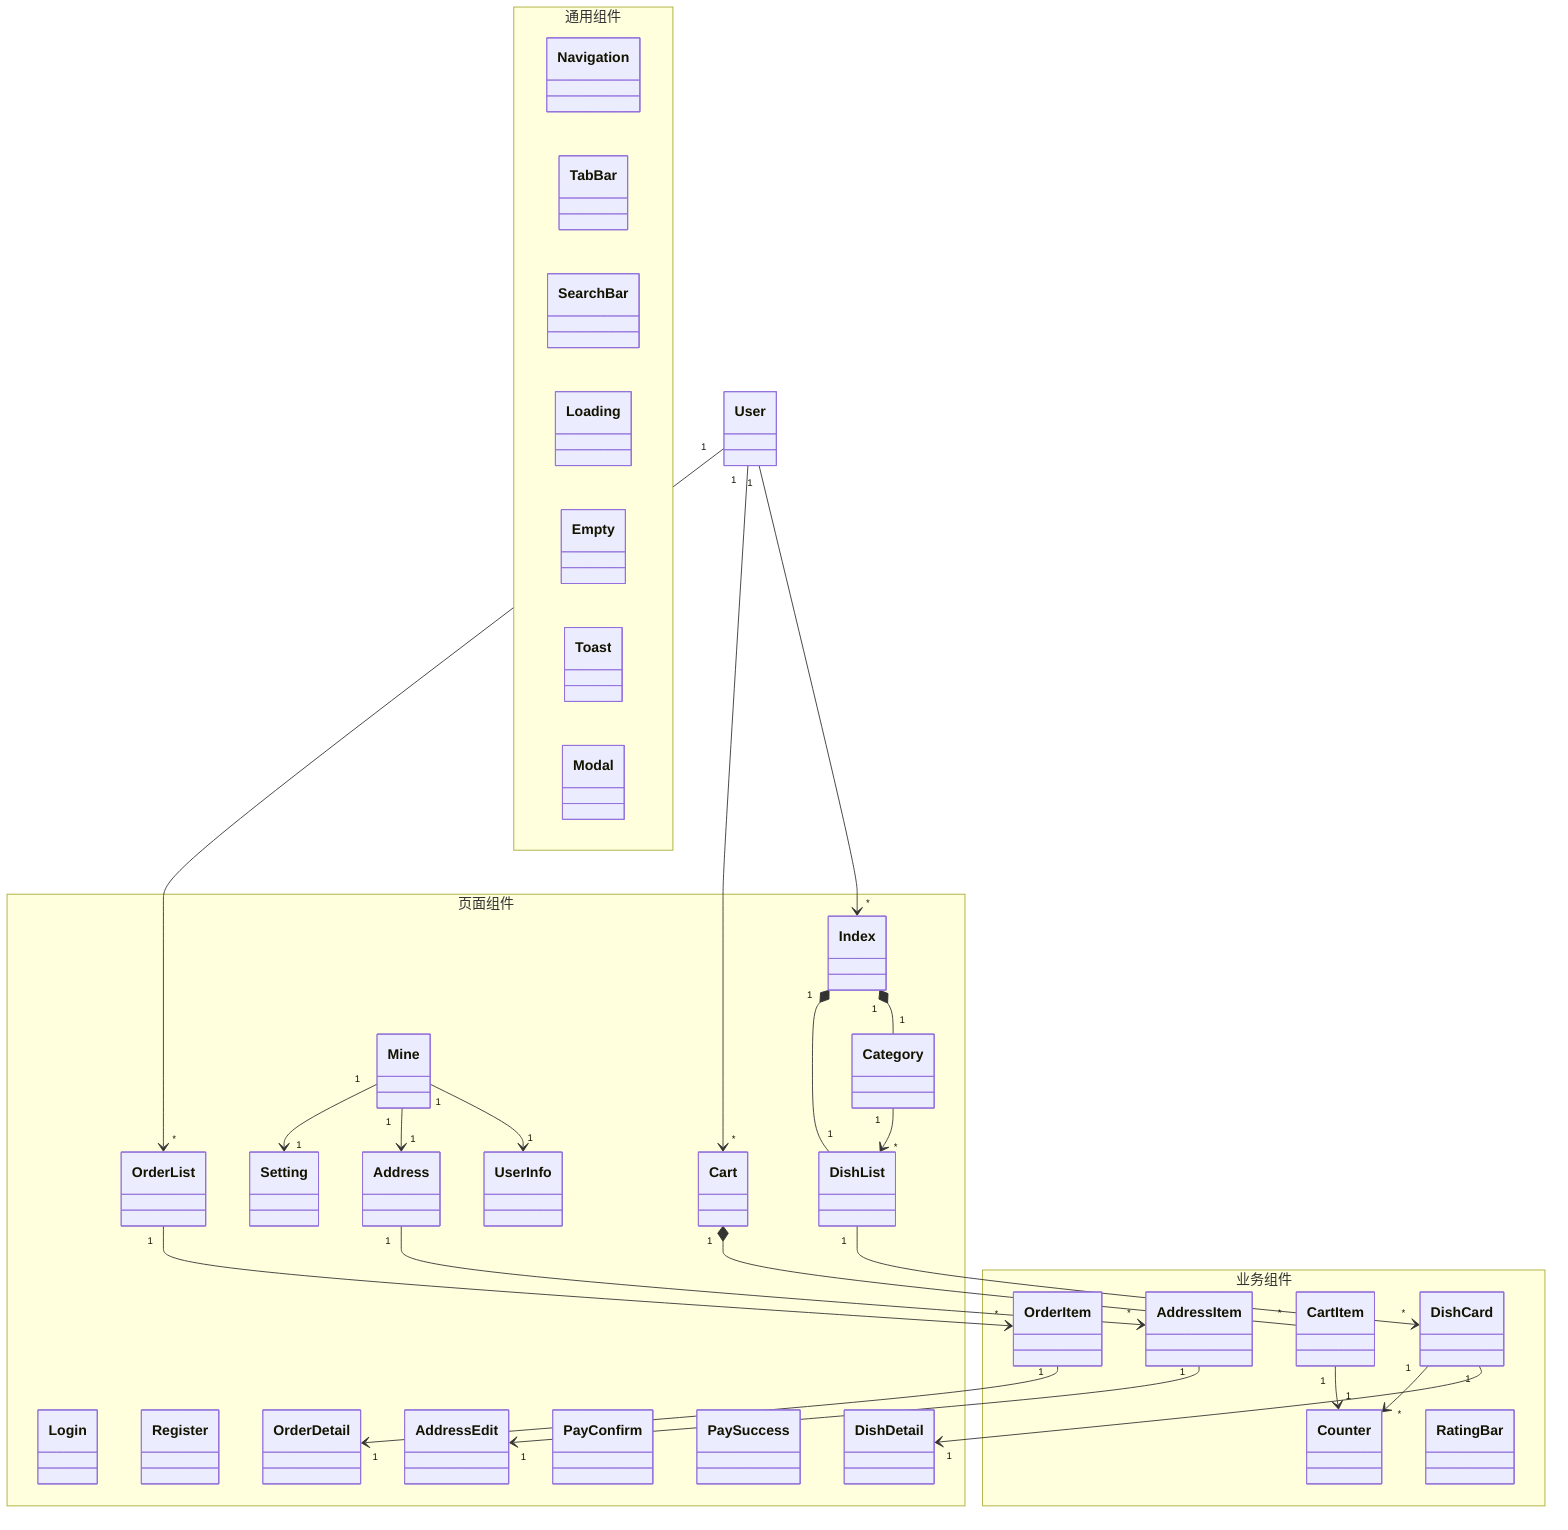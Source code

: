 classDiagram
    %% 用户类
    class User {
    }

    %% 页面组件
    namespace 页面组件 {
        class Login
        class Register
        class Index
        class Category
        class DishList
        class DishDetail
        class Cart
        class OrderList
        class OrderDetail
        class PayConfirm
        class PaySuccess
        class Mine
        class Address
        class AddressEdit
        class Setting
        class UserInfo
    }

    %% 通用组件
    namespace 通用组件 {
        class Navigation
        class TabBar
        class SearchBar
        class Loading
        class Empty
        class Toast
        class Modal
    }

    %% 业务组件
    namespace 业务组件 {
        class DishCard
        class CartItem
        class OrderItem
        class AddressItem
        class Counter
        class RatingBar
    }

    %% 关系连接
    User "1" --> "*" Index
    User "1" --> "*" Cart
    User "1" --> "*" OrderList

    Index "1" *-- "1" Category
    Index "1" *-- "1" DishList
    Category "1" --> "*" DishList

    DishList "1" --> "*" DishCard
    DishCard "1" --> "1" DishDetail
    DishCard "1" --> "*" Counter

    Cart "1" *-- "*" CartItem
    CartItem "1" --> "1" Counter

    OrderList "1" --> "*" OrderItem
    OrderItem "1" --> "1" OrderDetail

    Mine "1" --> "1" UserInfo
    Mine "1" --> "1" Address
    Mine "1" --> "1" Setting
    Address "1" --> "*" AddressItem
    AddressItem "1" --> "1" AddressEdit